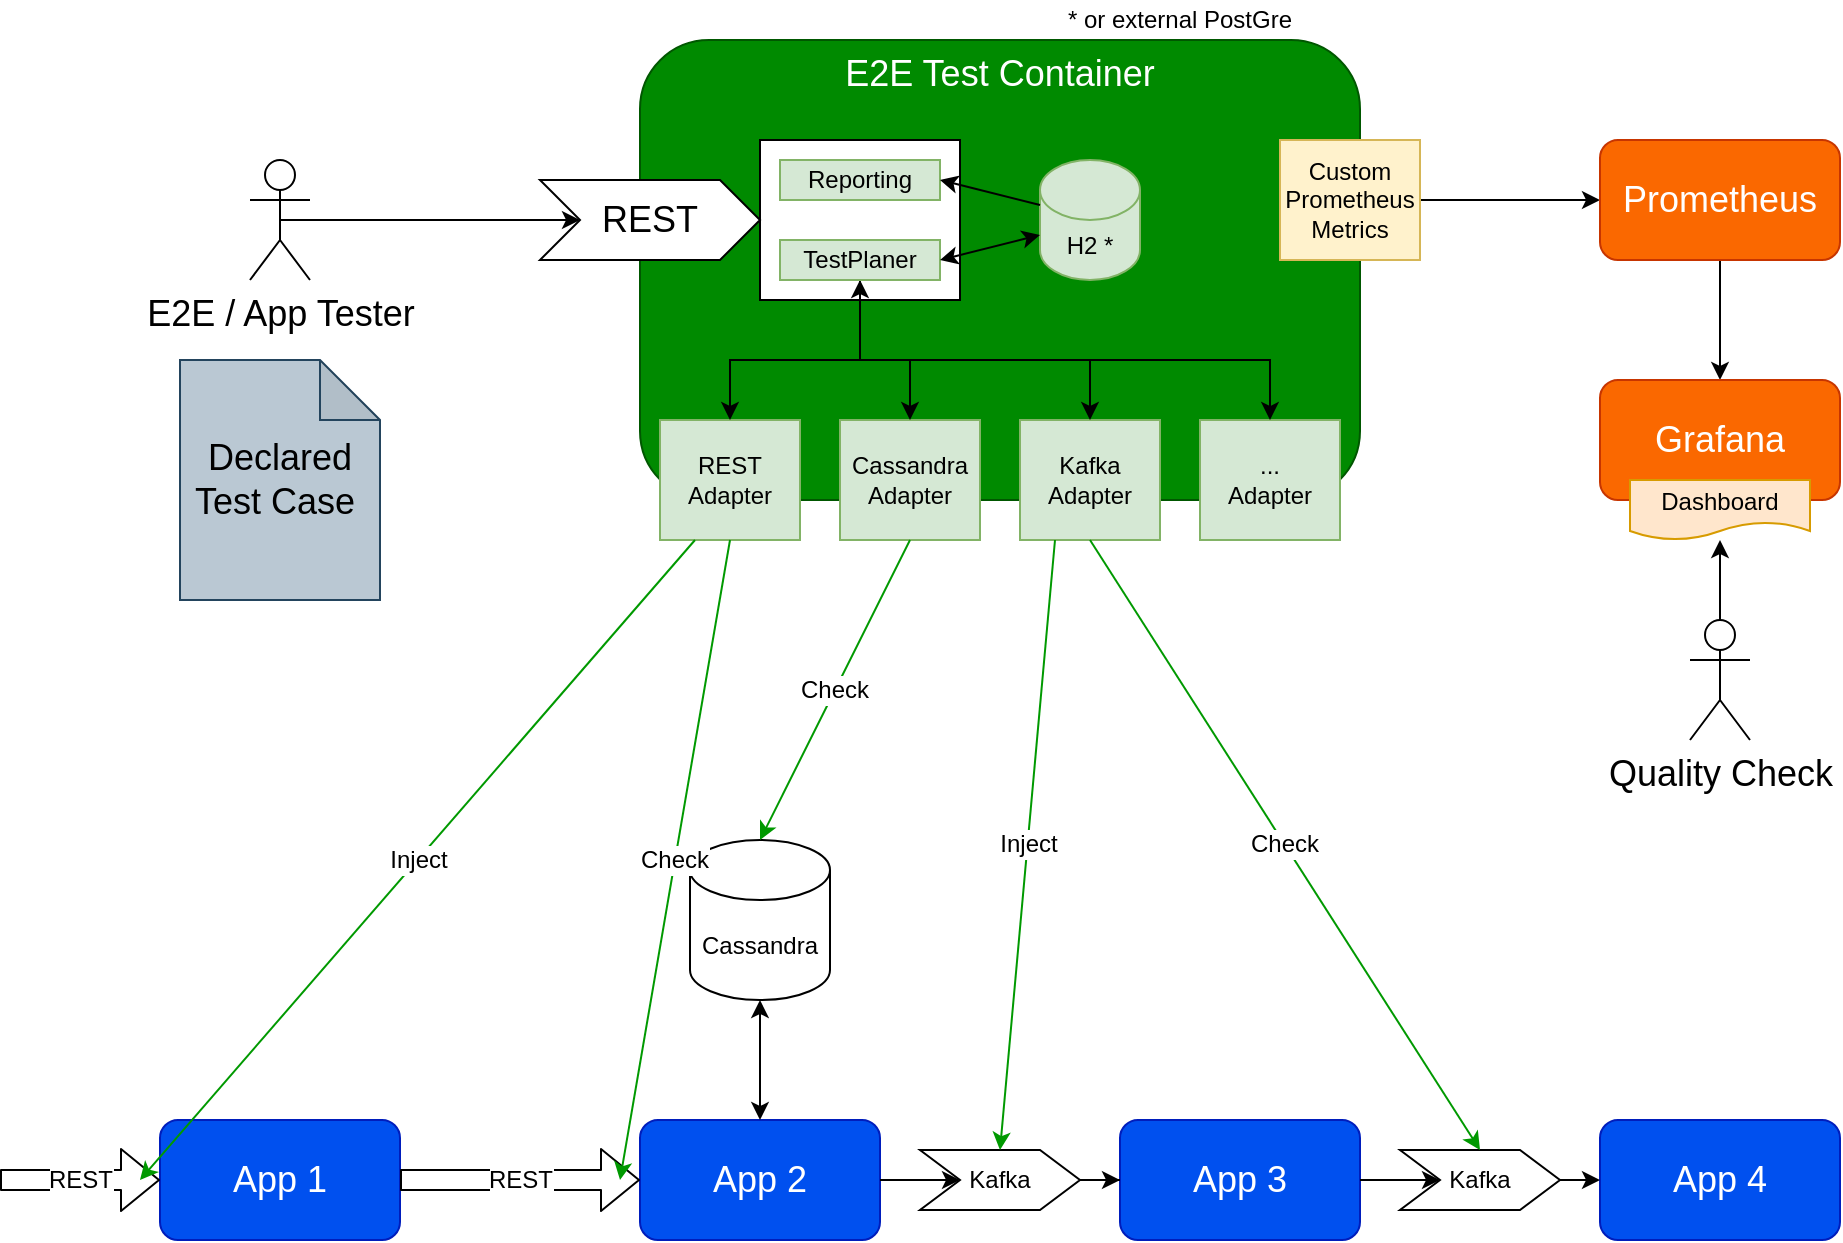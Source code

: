 <mxfile version="14.6.13" type="device"><diagram id="QPVvz-2azCrITOW2zb8i" name="Page-1"><mxGraphModel dx="2063" dy="1091" grid="1" gridSize="10" guides="1" tooltips="1" connect="1" arrows="1" fold="1" page="1" pageScale="1" pageWidth="1169" pageHeight="827" math="0" shadow="0"><root><mxCell id="0"/><mxCell id="1" parent="0"/><mxCell id="15HlX-WeHbzrVu4k9nVf-11" value="E2E Test Container" style="rounded=1;whiteSpace=wrap;html=1;fontSize=18;fillColor=#008a00;strokeColor=#005700;fontColor=#ffffff;verticalAlign=top;" parent="1" vertex="1"><mxGeometry x="400" y="80" width="360" height="230" as="geometry"/></mxCell><mxCell id="15HlX-WeHbzrVu4k9nVf-56" value="" style="rounded=0;whiteSpace=wrap;html=1;fontSize=12;" parent="1" vertex="1"><mxGeometry x="460" y="130" width="100" height="80" as="geometry"/></mxCell><mxCell id="15HlX-WeHbzrVu4k9nVf-1" value="App 3" style="rounded=1;whiteSpace=wrap;html=1;fillColor=#0050ef;strokeColor=#001DBC;fontColor=#ffffff;fontSize=18;" parent="1" vertex="1"><mxGeometry x="640" y="620" width="120" height="60" as="geometry"/></mxCell><mxCell id="15HlX-WeHbzrVu4k9nVf-2" value="App 1" style="rounded=1;whiteSpace=wrap;html=1;fillColor=#0050ef;strokeColor=#001DBC;fontColor=#ffffff;fontSize=18;" parent="1" vertex="1"><mxGeometry x="160" y="620" width="120" height="60" as="geometry"/></mxCell><mxCell id="15HlX-WeHbzrVu4k9nVf-3" value="App 2" style="rounded=1;whiteSpace=wrap;html=1;fillColor=#0050ef;strokeColor=#001DBC;fontColor=#ffffff;fontSize=18;" parent="1" vertex="1"><mxGeometry x="400" y="620" width="120" height="60" as="geometry"/></mxCell><mxCell id="15HlX-WeHbzrVu4k9nVf-6" value="App 4" style="rounded=1;whiteSpace=wrap;html=1;fillColor=#0050ef;strokeColor=#001DBC;fontColor=#ffffff;fontSize=18;" parent="1" vertex="1"><mxGeometry x="880" y="620" width="120" height="60" as="geometry"/></mxCell><mxCell id="15HlX-WeHbzrVu4k9nVf-14" style="edgeStyle=orthogonalEdgeStyle;rounded=0;orthogonalLoop=1;jettySize=auto;html=1;exitX=0.5;exitY=0.5;exitDx=0;exitDy=0;exitPerimeter=0;entryX=0;entryY=0.5;entryDx=0;entryDy=0;fontSize=18;" parent="1" source="15HlX-WeHbzrVu4k9nVf-7" target="15HlX-WeHbzrVu4k9nVf-13" edge="1"><mxGeometry relative="1" as="geometry"/></mxCell><mxCell id="15HlX-WeHbzrVu4k9nVf-7" value="E2E / App Tester" style="shape=umlActor;verticalLabelPosition=bottom;verticalAlign=top;html=1;outlineConnect=0;fontSize=18;" parent="1" vertex="1"><mxGeometry x="205" y="140" width="30" height="60" as="geometry"/></mxCell><mxCell id="15HlX-WeHbzrVu4k9nVf-13" value="REST" style="shape=step;perimeter=stepPerimeter;whiteSpace=wrap;html=1;fixedSize=1;fontSize=18;" parent="1" vertex="1"><mxGeometry x="350" y="150" width="110" height="40" as="geometry"/></mxCell><mxCell id="15HlX-WeHbzrVu4k9nVf-15" value="Declared Test Case&amp;nbsp;" style="shape=note;whiteSpace=wrap;html=1;backgroundOutline=1;darkOpacity=0.05;fontSize=18;fillColor=#bac8d3;strokeColor=#23445d;" parent="1" vertex="1"><mxGeometry x="170" y="240" width="100" height="120" as="geometry"/></mxCell><mxCell id="15HlX-WeHbzrVu4k9nVf-16" value="REST Adapter" style="rounded=0;whiteSpace=wrap;html=1;fontSize=12;fillColor=#d5e8d4;strokeColor=#82b366;" parent="1" vertex="1"><mxGeometry x="410" y="270" width="70" height="60" as="geometry"/></mxCell><mxCell id="15HlX-WeHbzrVu4k9nVf-17" value="Cassandra Adapter" style="rounded=0;whiteSpace=wrap;html=1;fontSize=12;fillColor=#d5e8d4;strokeColor=#82b366;" parent="1" vertex="1"><mxGeometry x="500" y="270" width="70" height="60" as="geometry"/></mxCell><mxCell id="15HlX-WeHbzrVu4k9nVf-18" value="Kafka Adapter" style="rounded=0;whiteSpace=wrap;html=1;fontSize=12;fillColor=#d5e8d4;strokeColor=#82b366;" parent="1" vertex="1"><mxGeometry x="590" y="270" width="70" height="60" as="geometry"/></mxCell><mxCell id="15HlX-WeHbzrVu4k9nVf-19" value="... &lt;br&gt;Adapter" style="rounded=0;whiteSpace=wrap;html=1;fontSize=12;fillColor=#d5e8d4;strokeColor=#82b366;" parent="1" vertex="1"><mxGeometry x="680" y="270" width="70" height="60" as="geometry"/></mxCell><mxCell id="15HlX-WeHbzrVu4k9nVf-20" value="Cassandra" style="shape=cylinder3;whiteSpace=wrap;html=1;boundedLbl=1;backgroundOutline=1;size=15;fontSize=12;" parent="1" vertex="1"><mxGeometry x="425" y="480" width="70" height="80" as="geometry"/></mxCell><mxCell id="15HlX-WeHbzrVu4k9nVf-21" value="REST" style="shape=flexArrow;endArrow=classic;html=1;fontSize=12;entryX=0;entryY=0.5;entryDx=0;entryDy=0;" parent="1" target="15HlX-WeHbzrVu4k9nVf-2" edge="1"><mxGeometry width="50" height="50" relative="1" as="geometry"><mxPoint x="80" y="650" as="sourcePoint"/><mxPoint x="605" y="414" as="targetPoint"/></mxGeometry></mxCell><mxCell id="15HlX-WeHbzrVu4k9nVf-22" value="REST" style="shape=flexArrow;endArrow=classic;html=1;fontSize=12;entryX=0;entryY=0.5;entryDx=0;entryDy=0;exitX=1;exitY=0.5;exitDx=0;exitDy=0;" parent="1" source="15HlX-WeHbzrVu4k9nVf-2" target="15HlX-WeHbzrVu4k9nVf-3" edge="1"><mxGeometry width="50" height="50" relative="1" as="geometry"><mxPoint x="310" y="760" as="sourcePoint"/><mxPoint x="170" y="660" as="targetPoint"/></mxGeometry></mxCell><mxCell id="15HlX-WeHbzrVu4k9nVf-23" value="" style="endArrow=classic;startArrow=classic;html=1;fontSize=12;exitX=0.5;exitY=0;exitDx=0;exitDy=0;entryX=0.5;entryY=1;entryDx=0;entryDy=0;entryPerimeter=0;" parent="1" source="15HlX-WeHbzrVu4k9nVf-3" target="15HlX-WeHbzrVu4k9nVf-20" edge="1"><mxGeometry width="50" height="50" relative="1" as="geometry"><mxPoint x="880" y="370" as="sourcePoint"/><mxPoint x="930" y="320" as="targetPoint"/></mxGeometry></mxCell><mxCell id="15HlX-WeHbzrVu4k9nVf-26" style="edgeStyle=orthogonalEdgeStyle;rounded=0;orthogonalLoop=1;jettySize=auto;html=1;fontSize=12;" parent="1" source="15HlX-WeHbzrVu4k9nVf-25" target="15HlX-WeHbzrVu4k9nVf-1" edge="1"><mxGeometry relative="1" as="geometry"/></mxCell><mxCell id="15HlX-WeHbzrVu4k9nVf-25" value="Kafka" style="shape=step;perimeter=stepPerimeter;whiteSpace=wrap;html=1;fixedSize=1;fontSize=12;" parent="1" vertex="1"><mxGeometry x="540" y="635" width="80" height="30" as="geometry"/></mxCell><mxCell id="15HlX-WeHbzrVu4k9nVf-27" value="" style="endArrow=classic;html=1;fontSize=12;exitX=1;exitY=0.5;exitDx=0;exitDy=0;entryX=0;entryY=0.5;entryDx=0;entryDy=0;" parent="1" source="15HlX-WeHbzrVu4k9nVf-3" target="15HlX-WeHbzrVu4k9nVf-25" edge="1"><mxGeometry width="50" height="50" relative="1" as="geometry"><mxPoint x="880" y="370" as="sourcePoint"/><mxPoint x="930" y="320" as="targetPoint"/></mxGeometry></mxCell><mxCell id="15HlX-WeHbzrVu4k9nVf-29" value="Inject" style="endArrow=classic;html=1;fontSize=12;strokeColor=#009900;exitX=0.25;exitY=1;exitDx=0;exitDy=0;" parent="1" source="15HlX-WeHbzrVu4k9nVf-16" edge="1"><mxGeometry width="50" height="50" relative="1" as="geometry"><mxPoint x="880" y="370" as="sourcePoint"/><mxPoint x="150" y="650" as="targetPoint"/></mxGeometry></mxCell><mxCell id="15HlX-WeHbzrVu4k9nVf-30" value="Check" style="endArrow=classic;html=1;fontSize=12;strokeColor=#009900;exitX=0.5;exitY=1;exitDx=0;exitDy=0;" parent="1" source="15HlX-WeHbzrVu4k9nVf-16" edge="1"><mxGeometry width="50" height="50" relative="1" as="geometry"><mxPoint x="437.5" y="290" as="sourcePoint"/><mxPoint x="390" y="650" as="targetPoint"/></mxGeometry></mxCell><mxCell id="15HlX-WeHbzrVu4k9nVf-31" value="Check" style="endArrow=classic;html=1;fontSize=12;strokeColor=#009900;exitX=0.5;exitY=1;exitDx=0;exitDy=0;entryX=0.5;entryY=0;entryDx=0;entryDy=0;entryPerimeter=0;" parent="1" source="15HlX-WeHbzrVu4k9nVf-17" target="15HlX-WeHbzrVu4k9nVf-20" edge="1"><mxGeometry width="50" height="50" relative="1" as="geometry"><mxPoint x="455" y="290" as="sourcePoint"/><mxPoint x="400" y="660" as="targetPoint"/></mxGeometry></mxCell><mxCell id="15HlX-WeHbzrVu4k9nVf-32" value="Kafka" style="shape=step;perimeter=stepPerimeter;whiteSpace=wrap;html=1;fixedSize=1;fontSize=12;" parent="1" vertex="1"><mxGeometry x="780" y="635" width="80" height="30" as="geometry"/></mxCell><mxCell id="15HlX-WeHbzrVu4k9nVf-34" style="edgeStyle=orthogonalEdgeStyle;rounded=0;orthogonalLoop=1;jettySize=auto;html=1;fontSize=12;exitX=1;exitY=0.5;exitDx=0;exitDy=0;entryX=0;entryY=0.5;entryDx=0;entryDy=0;" parent="1" source="15HlX-WeHbzrVu4k9nVf-32" target="15HlX-WeHbzrVu4k9nVf-6" edge="1"><mxGeometry relative="1" as="geometry"><mxPoint x="600" y="730" as="sourcePoint"/><mxPoint x="650" y="660" as="targetPoint"/></mxGeometry></mxCell><mxCell id="15HlX-WeHbzrVu4k9nVf-35" value="" style="endArrow=classic;html=1;fontSize=12;entryX=0;entryY=0.5;entryDx=0;entryDy=0;" parent="1" target="15HlX-WeHbzrVu4k9nVf-32" edge="1"><mxGeometry width="50" height="50" relative="1" as="geometry"><mxPoint x="760" y="650" as="sourcePoint"/><mxPoint x="570" y="660" as="targetPoint"/></mxGeometry></mxCell><mxCell id="15HlX-WeHbzrVu4k9nVf-36" value="Inject" style="endArrow=classic;html=1;fontSize=12;strokeColor=#009900;exitX=0.25;exitY=1;exitDx=0;exitDy=0;entryX=0.5;entryY=0;entryDx=0;entryDy=0;" parent="1" source="15HlX-WeHbzrVu4k9nVf-18" target="15HlX-WeHbzrVu4k9nVf-25" edge="1"><mxGeometry width="50" height="50" relative="1" as="geometry"><mxPoint x="437.5" y="290" as="sourcePoint"/><mxPoint x="160" y="660" as="targetPoint"/></mxGeometry></mxCell><mxCell id="15HlX-WeHbzrVu4k9nVf-37" value="Check" style="endArrow=classic;html=1;fontSize=12;strokeColor=#009900;exitX=0.5;exitY=1;exitDx=0;exitDy=0;entryX=0.5;entryY=0;entryDx=0;entryDy=0;" parent="1" source="15HlX-WeHbzrVu4k9nVf-18" target="15HlX-WeHbzrVu4k9nVf-32" edge="1"><mxGeometry width="50" height="50" relative="1" as="geometry"><mxPoint x="545" y="290" as="sourcePoint"/><mxPoint x="470" y="490" as="targetPoint"/></mxGeometry></mxCell><mxCell id="15HlX-WeHbzrVu4k9nVf-42" style="edgeStyle=orthogonalEdgeStyle;rounded=0;orthogonalLoop=1;jettySize=auto;html=1;entryX=0;entryY=0.5;entryDx=0;entryDy=0;fontSize=18;" parent="1" source="15HlX-WeHbzrVu4k9nVf-39" target="15HlX-WeHbzrVu4k9nVf-40" edge="1"><mxGeometry relative="1" as="geometry"/></mxCell><mxCell id="15HlX-WeHbzrVu4k9nVf-39" value="Custom Prometheus Metrics" style="rounded=0;whiteSpace=wrap;html=1;fontSize=12;fillColor=#fff2cc;strokeColor=#d6b656;" parent="1" vertex="1"><mxGeometry x="720" y="130" width="70" height="60" as="geometry"/></mxCell><mxCell id="15HlX-WeHbzrVu4k9nVf-43" style="edgeStyle=orthogonalEdgeStyle;rounded=0;orthogonalLoop=1;jettySize=auto;html=1;entryX=0.5;entryY=0;entryDx=0;entryDy=0;strokeColor=#000000;fontSize=18;" parent="1" source="15HlX-WeHbzrVu4k9nVf-40" target="15HlX-WeHbzrVu4k9nVf-41" edge="1"><mxGeometry relative="1" as="geometry"/></mxCell><mxCell id="15HlX-WeHbzrVu4k9nVf-40" value="Prometheus" style="rounded=1;whiteSpace=wrap;html=1;fontSize=18;fillColor=#fa6800;strokeColor=#C73500;fontColor=#ffffff;" parent="1" vertex="1"><mxGeometry x="880" y="130" width="120" height="60" as="geometry"/></mxCell><mxCell id="15HlX-WeHbzrVu4k9nVf-41" value="Grafana" style="rounded=1;whiteSpace=wrap;html=1;fontSize=18;fillColor=#fa6800;strokeColor=#C73500;fontColor=#ffffff;" parent="1" vertex="1"><mxGeometry x="880" y="250" width="120" height="60" as="geometry"/></mxCell><mxCell id="15HlX-WeHbzrVu4k9nVf-47" style="edgeStyle=orthogonalEdgeStyle;rounded=0;orthogonalLoop=1;jettySize=auto;html=1;strokeColor=#000000;fontSize=12;" parent="1" source="15HlX-WeHbzrVu4k9nVf-44" target="15HlX-WeHbzrVu4k9nVf-46" edge="1"><mxGeometry relative="1" as="geometry"/></mxCell><mxCell id="15HlX-WeHbzrVu4k9nVf-44" value="Quality Check" style="shape=umlActor;verticalLabelPosition=bottom;verticalAlign=top;html=1;outlineConnect=0;fontSize=18;" parent="1" vertex="1"><mxGeometry x="925" y="370" width="30" height="60" as="geometry"/></mxCell><mxCell id="15HlX-WeHbzrVu4k9nVf-46" value="Dashboard" style="shape=document;whiteSpace=wrap;html=1;boundedLbl=1;fontSize=12;fillColor=#ffe6cc;strokeColor=#d79b00;" parent="1" vertex="1"><mxGeometry x="895" y="300" width="90" height="30" as="geometry"/></mxCell><mxCell id="15HlX-WeHbzrVu4k9nVf-58" style="edgeStyle=orthogonalEdgeStyle;rounded=0;orthogonalLoop=1;jettySize=auto;html=1;entryX=0.5;entryY=0;entryDx=0;entryDy=0;startArrow=none;startFill=0;strokeColor=#000000;fontSize=12;" parent="1" source="15HlX-WeHbzrVu4k9nVf-49" target="15HlX-WeHbzrVu4k9nVf-16" edge="1"><mxGeometry relative="1" as="geometry"><Array as="points"><mxPoint x="510" y="240"/><mxPoint x="445" y="240"/></Array></mxGeometry></mxCell><mxCell id="15HlX-WeHbzrVu4k9nVf-59" style="edgeStyle=orthogonalEdgeStyle;rounded=0;orthogonalLoop=1;jettySize=auto;html=1;startArrow=none;startFill=0;strokeColor=#000000;fontSize=12;" parent="1" source="15HlX-WeHbzrVu4k9nVf-49" target="15HlX-WeHbzrVu4k9nVf-17" edge="1"><mxGeometry relative="1" as="geometry"><Array as="points"><mxPoint x="510" y="240"/><mxPoint x="535" y="240"/></Array></mxGeometry></mxCell><mxCell id="15HlX-WeHbzrVu4k9nVf-61" style="edgeStyle=orthogonalEdgeStyle;rounded=0;orthogonalLoop=1;jettySize=auto;html=1;startArrow=none;startFill=0;strokeColor=#000000;fontSize=12;" parent="1" source="15HlX-WeHbzrVu4k9nVf-49" target="15HlX-WeHbzrVu4k9nVf-18" edge="1"><mxGeometry relative="1" as="geometry"><Array as="points"><mxPoint x="510" y="240"/><mxPoint x="625" y="240"/></Array></mxGeometry></mxCell><mxCell id="15HlX-WeHbzrVu4k9nVf-62" style="edgeStyle=orthogonalEdgeStyle;rounded=0;orthogonalLoop=1;jettySize=auto;html=1;entryX=0.5;entryY=0;entryDx=0;entryDy=0;startArrow=classic;startFill=1;strokeColor=#000000;fontSize=12;" parent="1" source="15HlX-WeHbzrVu4k9nVf-49" target="15HlX-WeHbzrVu4k9nVf-19" edge="1"><mxGeometry relative="1" as="geometry"><Array as="points"><mxPoint x="510" y="240"/><mxPoint x="715" y="240"/></Array></mxGeometry></mxCell><mxCell id="15HlX-WeHbzrVu4k9nVf-49" value="TestPlaner" style="rounded=0;whiteSpace=wrap;html=1;fontSize=12;fillColor=#d5e8d4;strokeColor=#82b366;" parent="1" vertex="1"><mxGeometry x="470" y="180" width="80" height="20" as="geometry"/></mxCell><mxCell id="15HlX-WeHbzrVu4k9nVf-50" value="Reporting" style="rounded=0;whiteSpace=wrap;html=1;fontSize=12;fillColor=#d5e8d4;strokeColor=#82b366;" parent="1" vertex="1"><mxGeometry x="470" y="140" width="80" height="20" as="geometry"/></mxCell><mxCell id="15HlX-WeHbzrVu4k9nVf-51" value="H2 *" style="shape=cylinder3;whiteSpace=wrap;html=1;boundedLbl=1;backgroundOutline=1;size=15;fontSize=12;fillColor=#d5e8d4;strokeColor=#82b366;" parent="1" vertex="1"><mxGeometry x="600" y="140" width="50" height="60" as="geometry"/></mxCell><mxCell id="15HlX-WeHbzrVu4k9nVf-53" value="" style="endArrow=classic;startArrow=classic;html=1;strokeColor=#000000;fontSize=12;exitX=1;exitY=0.5;exitDx=0;exitDy=0;entryX=0;entryY=0;entryDx=0;entryDy=37.5;entryPerimeter=0;" parent="1" source="15HlX-WeHbzrVu4k9nVf-49" target="15HlX-WeHbzrVu4k9nVf-51" edge="1"><mxGeometry width="50" height="50" relative="1" as="geometry"><mxPoint x="880" y="370" as="sourcePoint"/><mxPoint x="930" y="320" as="targetPoint"/></mxGeometry></mxCell><mxCell id="15HlX-WeHbzrVu4k9nVf-54" value="" style="endArrow=classic;startArrow=none;html=1;strokeColor=#000000;fontSize=12;exitX=0;exitY=0;exitDx=0;exitDy=22.5;exitPerimeter=0;startFill=0;entryX=1;entryY=0.5;entryDx=0;entryDy=0;" parent="1" source="15HlX-WeHbzrVu4k9nVf-51" target="15HlX-WeHbzrVu4k9nVf-50" edge="1"><mxGeometry width="50" height="50" relative="1" as="geometry"><mxPoint x="880" y="370" as="sourcePoint"/><mxPoint x="540" y="120" as="targetPoint"/></mxGeometry></mxCell><mxCell id="Zq98NF6tJD0NM8SkwEu7-1" value="* or external PostGre" style="text;html=1;strokeColor=none;fillColor=none;align=center;verticalAlign=middle;whiteSpace=wrap;rounded=0;" vertex="1" parent="1"><mxGeometry x="610" y="60" width="120" height="20" as="geometry"/></mxCell></root></mxGraphModel></diagram></mxfile>